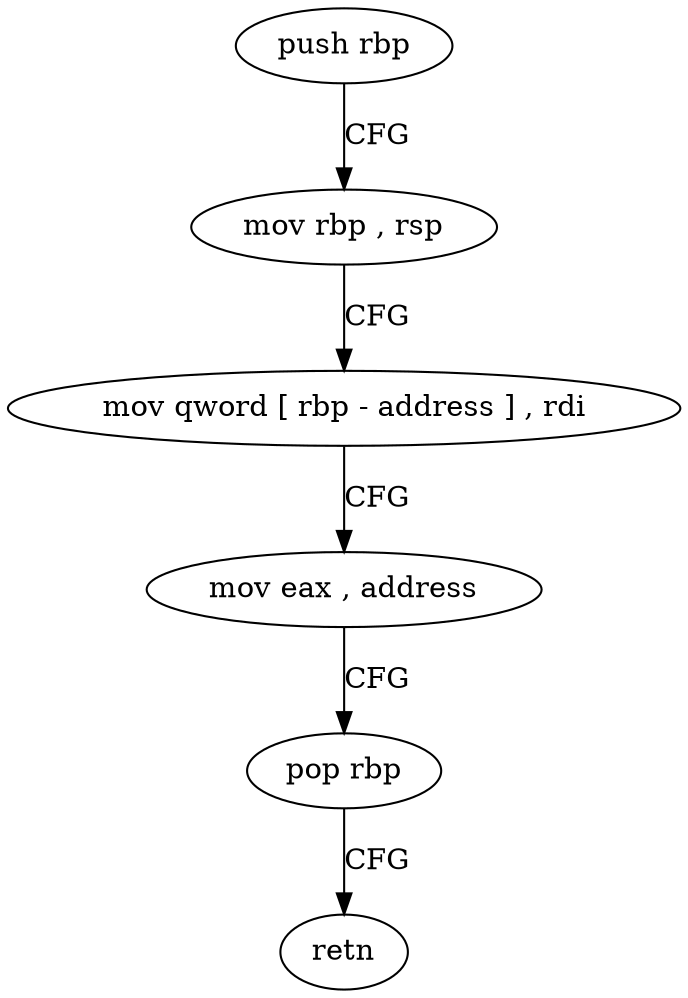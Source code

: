 digraph "func" {
"4203360" [label = "push rbp" ]
"4203361" [label = "mov rbp , rsp" ]
"4203364" [label = "mov qword [ rbp - address ] , rdi" ]
"4203368" [label = "mov eax , address" ]
"4203373" [label = "pop rbp" ]
"4203374" [label = "retn" ]
"4203360" -> "4203361" [ label = "CFG" ]
"4203361" -> "4203364" [ label = "CFG" ]
"4203364" -> "4203368" [ label = "CFG" ]
"4203368" -> "4203373" [ label = "CFG" ]
"4203373" -> "4203374" [ label = "CFG" ]
}

